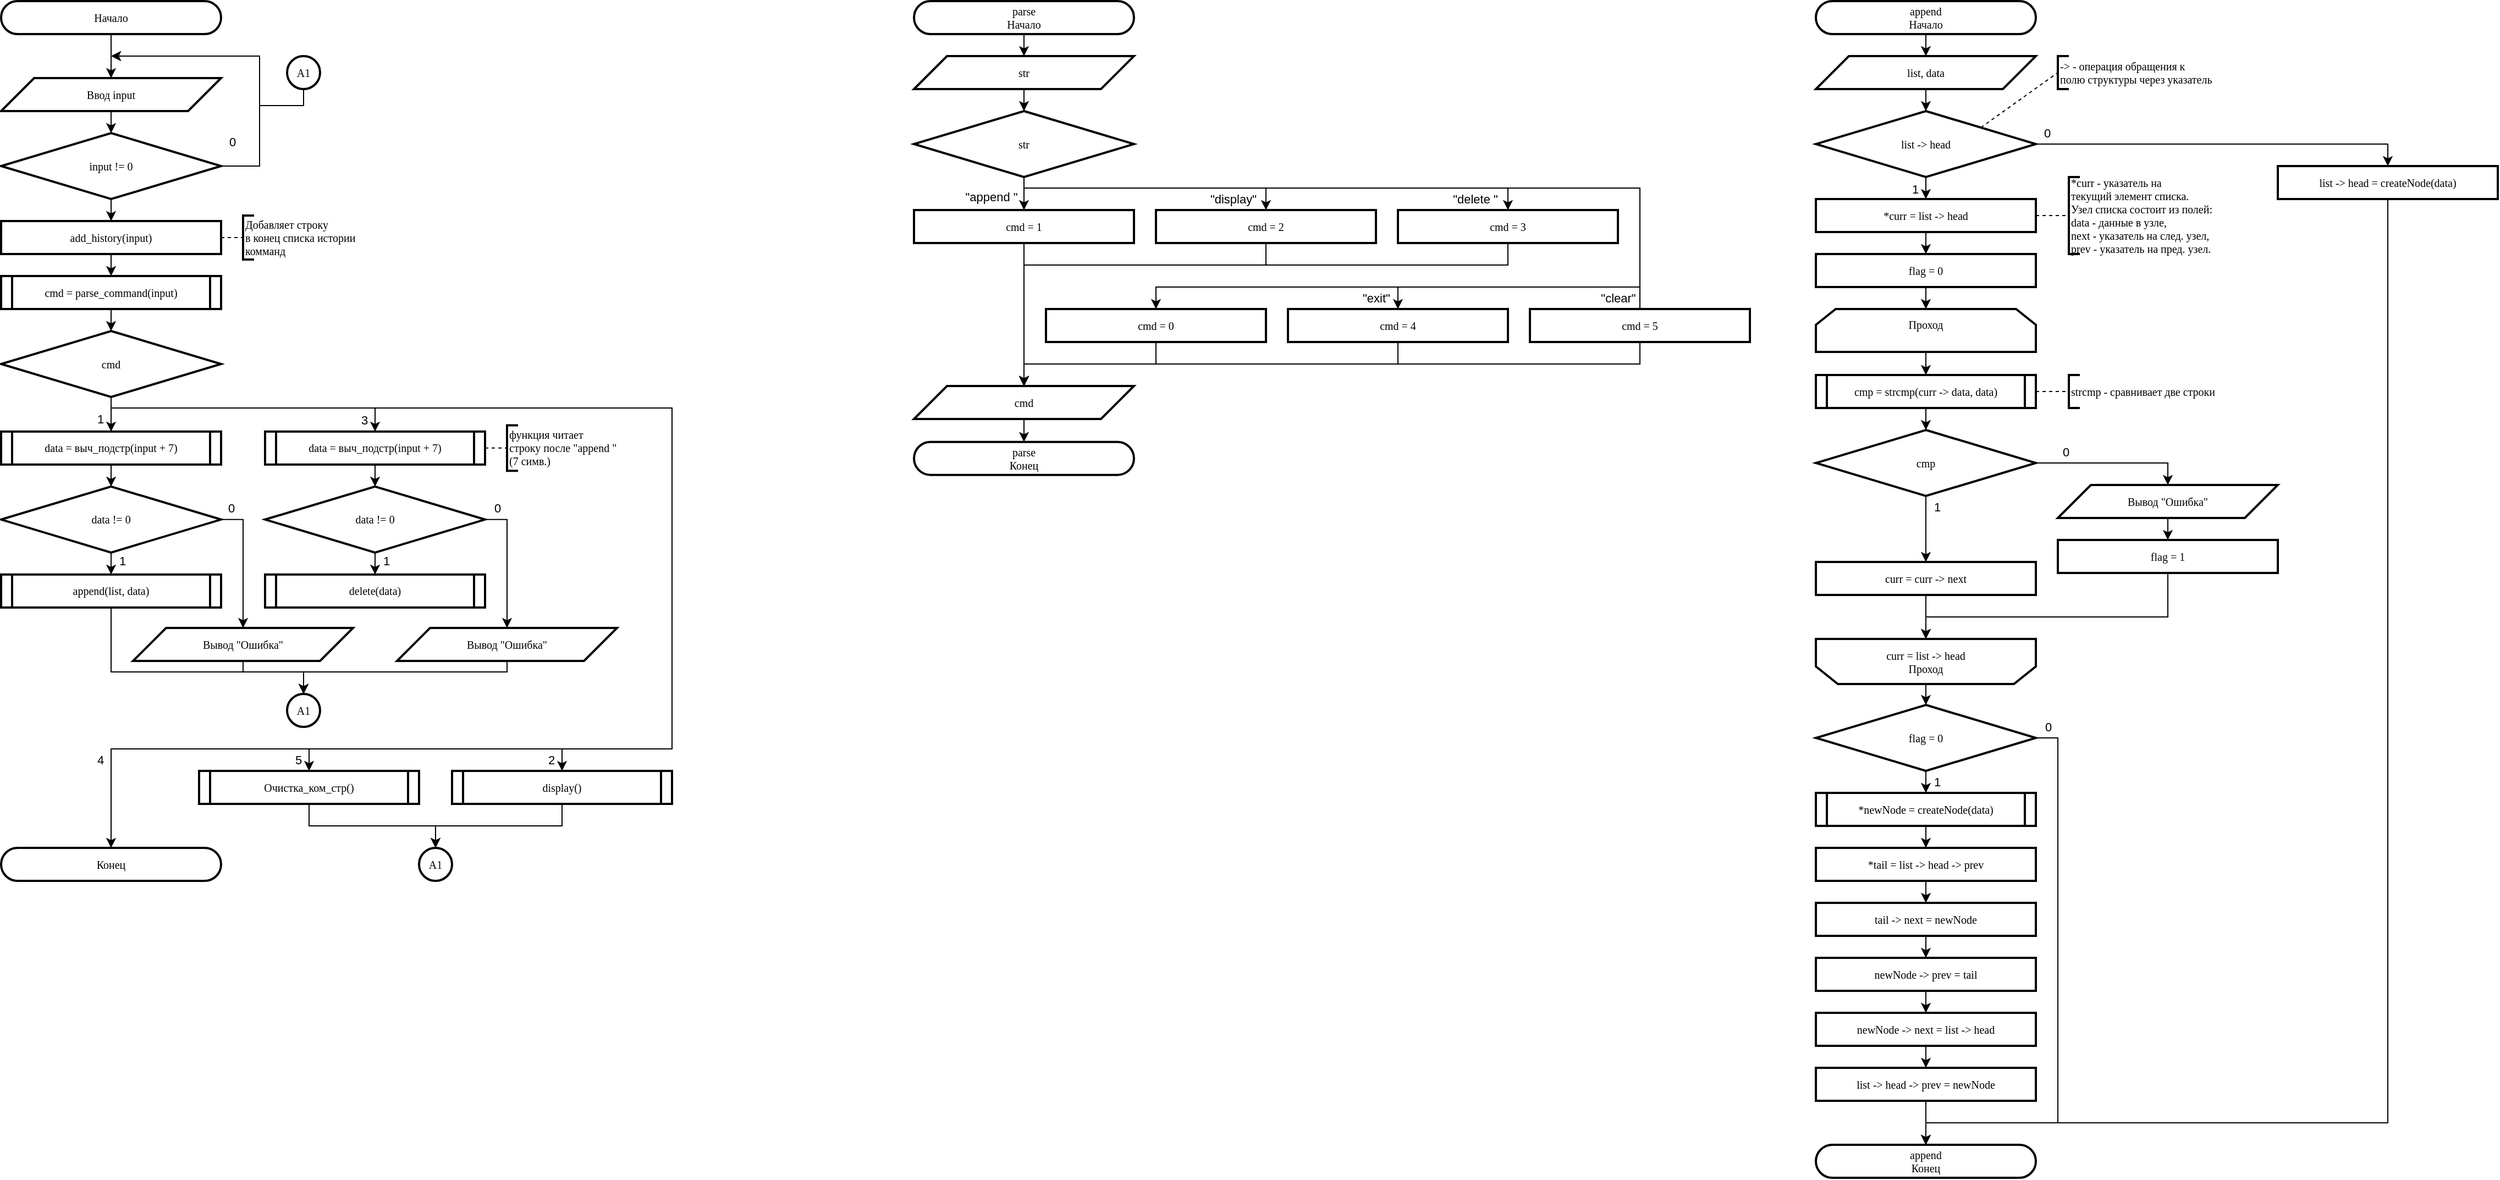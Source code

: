 <mxfile>
    <diagram id="-h532lA4RHCof17ApdwV" name="Page-1">
        <mxGraphModel dx="1133" dy="742" grid="1" gridSize="10" guides="1" tooltips="1" connect="1" arrows="1" fold="1" page="1" pageScale="1" pageWidth="827" pageHeight="1169" math="0" shadow="0">
            <root>
                <mxCell id="0"/>
                <mxCell id="1" parent="0"/>
                <mxCell id="2" value="Начало" style="rounded=1;whiteSpace=wrap;html=1;arcSize=50;container=0;strokeWidth=2;fontFamily=JetBrainsMono Nerd Font;fontSize=10;fontColor=#000000;" parent="1" vertex="1">
                    <mxGeometry x="10" y="10" width="200" height="30" as="geometry"/>
                </mxCell>
                <mxCell id="3" value="&lt;div&gt;&lt;span style=&quot;background-color: transparent;&quot;&gt;Конец&lt;/span&gt;&lt;/div&gt;" style="rounded=1;whiteSpace=wrap;html=1;arcSize=50;container=0;strokeWidth=2;fontFamily=JetBrainsMono Nerd Font;fontSize=10;glass=0;shadow=0;fontColor=#000000;" parent="1" vertex="1">
                    <mxGeometry x="10" y="780" width="200" height="30" as="geometry"/>
                </mxCell>
                <mxCell id="14" style="edgeStyle=none;html=1;exitX=0.5;exitY=1;exitDx=0;exitDy=0;entryX=0.5;entryY=0;entryDx=0;entryDy=0;fontColor=#000000;" parent="1" source="4" target="13" edge="1">
                    <mxGeometry relative="1" as="geometry"/>
                </mxCell>
                <mxCell id="4" value="Ввод input" style="shape=parallelogram;perimeter=parallelogramPerimeter;whiteSpace=wrap;html=1;fixedSize=1;size=30;container=0;strokeWidth=2;fontFamily=JetBrainsMono Nerd Font;fontSize=10;rounded=0;fontColor=#000000;" parent="1" vertex="1">
                    <mxGeometry x="10" y="80" width="200" height="30" as="geometry"/>
                </mxCell>
                <mxCell id="15" style="edgeStyle=orthogonalEdgeStyle;html=1;exitX=1;exitY=0.5;exitDx=0;exitDy=0;rounded=0;curved=0;strokeWidth=1;fontColor=#000000;" parent="1" source="13" edge="1">
                    <mxGeometry relative="1" as="geometry">
                        <mxPoint x="110" y="60" as="targetPoint"/>
                        <Array as="points">
                            <mxPoint x="245" y="160"/>
                            <mxPoint x="245" y="60"/>
                            <mxPoint x="110" y="60"/>
                        </Array>
                    </mxGeometry>
                </mxCell>
                <mxCell id="16" value="0" style="edgeLabel;html=1;align=center;verticalAlign=middle;resizable=0;points=[];fontColor=#000000;" parent="15" vertex="1" connectable="0">
                    <mxGeometry x="-0.527" y="1" relative="1" as="geometry">
                        <mxPoint x="-24" y="7" as="offset"/>
                    </mxGeometry>
                </mxCell>
                <mxCell id="22" style="edgeStyle=none;html=1;exitX=0.5;exitY=1;exitDx=0;exitDy=0;entryX=0.5;entryY=0;entryDx=0;entryDy=0;fontColor=#000000;" parent="1" source="13" target="19" edge="1">
                    <mxGeometry relative="1" as="geometry"/>
                </mxCell>
                <mxCell id="13" value="input != 0" style="rhombus;whiteSpace=wrap;html=1;strokeWidth=2;fontFamily=JetBrainsMono Nerd Font;fontSize=10;fontColor=#000000;" parent="1" vertex="1">
                    <mxGeometry x="10" y="130" width="200" height="60" as="geometry"/>
                </mxCell>
                <mxCell id="30" style="edgeStyle=none;html=1;exitX=0.5;exitY=1;exitDx=0;exitDy=0;entryX=0.5;entryY=0;entryDx=0;entryDy=0;" edge="1" parent="1" source="17" target="29">
                    <mxGeometry relative="1" as="geometry"/>
                </mxCell>
                <mxCell id="37" value="1" style="edgeLabel;html=1;align=center;verticalAlign=middle;resizable=0;points=[];" vertex="1" connectable="0" parent="30">
                    <mxGeometry x="0.236" y="1" relative="1" as="geometry">
                        <mxPoint x="-11" as="offset"/>
                    </mxGeometry>
                </mxCell>
                <mxCell id="48" style="edgeStyle=orthogonalEdgeStyle;html=1;exitX=0.5;exitY=1;exitDx=0;exitDy=0;entryX=0.5;entryY=0;entryDx=0;entryDy=0;rounded=0;curved=0;" edge="1" parent="1" source="17" target="46">
                    <mxGeometry relative="1" as="geometry">
                        <Array as="points">
                            <mxPoint x="110" y="380"/>
                            <mxPoint x="350" y="380"/>
                        </Array>
                    </mxGeometry>
                </mxCell>
                <mxCell id="49" value="3" style="edgeLabel;html=1;align=center;verticalAlign=middle;resizable=0;points=[];" vertex="1" connectable="0" parent="48">
                    <mxGeometry x="0.949" relative="1" as="geometry">
                        <mxPoint x="-10" y="-4" as="offset"/>
                    </mxGeometry>
                </mxCell>
                <mxCell id="73" style="edgeStyle=orthogonalEdgeStyle;html=1;exitX=0.5;exitY=1;exitDx=0;exitDy=0;entryX=0.5;entryY=0;entryDx=0;entryDy=0;rounded=0;" edge="1" parent="1" source="17" target="65">
                    <mxGeometry relative="1" as="geometry">
                        <Array as="points">
                            <mxPoint x="110" y="380"/>
                            <mxPoint x="620" y="380"/>
                            <mxPoint x="620" y="690"/>
                            <mxPoint x="290" y="690"/>
                        </Array>
                    </mxGeometry>
                </mxCell>
                <mxCell id="79" value="5" style="edgeLabel;html=1;align=center;verticalAlign=middle;resizable=0;points=[];" vertex="1" connectable="0" parent="73">
                    <mxGeometry x="0.98" y="-1" relative="1" as="geometry">
                        <mxPoint x="-9" y="2" as="offset"/>
                    </mxGeometry>
                </mxCell>
                <mxCell id="76" style="edgeStyle=orthogonalEdgeStyle;html=1;exitX=0.5;exitY=1;exitDx=0;exitDy=0;entryX=0.5;entryY=0;entryDx=0;entryDy=0;rounded=0;" edge="1" parent="1" source="17" target="75">
                    <mxGeometry relative="1" as="geometry">
                        <Array as="points">
                            <mxPoint x="110" y="380"/>
                            <mxPoint x="620" y="380"/>
                            <mxPoint x="620" y="690"/>
                            <mxPoint x="520" y="690"/>
                        </Array>
                    </mxGeometry>
                </mxCell>
                <mxCell id="80" value="2" style="edgeLabel;html=1;align=center;verticalAlign=middle;resizable=0;points=[];" vertex="1" connectable="0" parent="76">
                    <mxGeometry x="0.972" y="-1" relative="1" as="geometry">
                        <mxPoint x="-9" y="3" as="offset"/>
                    </mxGeometry>
                </mxCell>
                <mxCell id="77" style="edgeStyle=orthogonalEdgeStyle;html=1;exitX=0.5;exitY=1;exitDx=0;exitDy=0;entryX=0.5;entryY=0;entryDx=0;entryDy=0;rounded=0;" edge="1" parent="1" source="17" target="3">
                    <mxGeometry relative="1" as="geometry">
                        <Array as="points">
                            <mxPoint x="110" y="380"/>
                            <mxPoint x="620" y="380"/>
                            <mxPoint x="620" y="690"/>
                            <mxPoint x="110" y="690"/>
                        </Array>
                    </mxGeometry>
                </mxCell>
                <mxCell id="78" value="4" style="edgeLabel;html=1;align=center;verticalAlign=middle;resizable=0;points=[];" vertex="1" connectable="0" parent="77">
                    <mxGeometry x="0.894" y="2" relative="1" as="geometry">
                        <mxPoint x="-12" y="-4" as="offset"/>
                    </mxGeometry>
                </mxCell>
                <mxCell id="17" value="cmd" style="rhombus;whiteSpace=wrap;html=1;strokeWidth=2;fontFamily=JetBrainsMono Nerd Font;fontSize=10;fontColor=#000000;" parent="1" vertex="1">
                    <mxGeometry x="10" y="310" width="200" height="60" as="geometry"/>
                </mxCell>
                <mxCell id="25" style="edgeStyle=none;html=1;exitX=0.5;exitY=1;exitDx=0;exitDy=0;entryX=0.5;entryY=0;entryDx=0;entryDy=0;fontColor=#000000;" parent="1" source="19" target="24" edge="1">
                    <mxGeometry relative="1" as="geometry"/>
                </mxCell>
                <mxCell id="19" value="&lt;div&gt;add_history(input)&lt;/div&gt;" style="rounded=0;whiteSpace=wrap;html=1;strokeWidth=2;fontFamily=JetBrainsMono Nerd Font;fontSize=10;fontColor=#000000;" parent="1" vertex="1">
                    <mxGeometry x="10" y="210.0" width="200" height="30" as="geometry"/>
                </mxCell>
                <mxCell id="20" value="Добавляет строку &lt;br&gt;в конец списка истории&lt;br&gt;комманд" style="strokeWidth=2;html=1;shape=mxgraph.flowchart.annotation_1;align=left;pointerEvents=1;fontFamily=JetBrainsMono Nerd Font;fontSize=10;rounded=0;fontColor=#000000;" parent="1" vertex="1">
                    <mxGeometry x="230" y="205" width="10" height="40" as="geometry"/>
                </mxCell>
                <mxCell id="21" style="edgeStyle=orthogonalEdgeStyle;rounded=0;orthogonalLoop=1;jettySize=auto;html=1;exitX=1;exitY=0.5;exitDx=0;exitDy=0;entryX=0;entryY=0.5;entryDx=0;entryDy=0;entryPerimeter=0;dashed=1;endArrow=none;endFill=0;fontFamily=JetBrainsMono Nerd Font;fontColor=#000000;" parent="1" source="19" target="20" edge="1">
                    <mxGeometry relative="1" as="geometry">
                        <mxPoint x="260" y="225" as="sourcePoint"/>
                    </mxGeometry>
                </mxCell>
                <mxCell id="26" style="edgeStyle=none;html=1;exitX=0.5;exitY=1;exitDx=0;exitDy=0;entryX=0.5;entryY=0;entryDx=0;entryDy=0;fontColor=#000000;" edge="1" parent="1" source="24" target="17">
                    <mxGeometry relative="1" as="geometry"/>
                </mxCell>
                <mxCell id="24" value="cmd = parse_command(input)" style="shape=process;whiteSpace=wrap;html=1;backgroundOutline=1;strokeWidth=2;size=0.05;fontFamily=JetBrainsMono Nerd Font;fontSize=10;rounded=0;fontColor=#000000;" parent="1" vertex="1">
                    <mxGeometry x="10" y="260" width="200" height="30" as="geometry"/>
                </mxCell>
                <mxCell id="35" style="edgeStyle=none;html=1;exitX=0.5;exitY=1;exitDx=0;exitDy=0;entryX=0.5;entryY=0;entryDx=0;entryDy=0;" edge="1" parent="1" source="27" target="34">
                    <mxGeometry relative="1" as="geometry"/>
                </mxCell>
                <mxCell id="36" value="1" style="edgeLabel;html=1;align=center;verticalAlign=middle;resizable=0;points=[];" vertex="1" connectable="0" parent="35">
                    <mxGeometry x="-0.243" y="-1" relative="1" as="geometry">
                        <mxPoint x="11" as="offset"/>
                    </mxGeometry>
                </mxCell>
                <mxCell id="52" style="edgeStyle=orthogonalEdgeStyle;html=1;exitX=1;exitY=0.5;exitDx=0;exitDy=0;entryX=0.5;entryY=0;entryDx=0;entryDy=0;rounded=0;" edge="1" parent="1" source="27" target="51">
                    <mxGeometry relative="1" as="geometry">
                        <Array as="points">
                            <mxPoint x="230" y="481"/>
                            <mxPoint x="230" y="580"/>
                        </Array>
                    </mxGeometry>
                </mxCell>
                <mxCell id="53" value="0" style="edgeLabel;html=1;align=center;verticalAlign=middle;resizable=0;points=[];" vertex="1" connectable="0" parent="52">
                    <mxGeometry x="-0.853" y="2" relative="1" as="geometry">
                        <mxPoint y="-9" as="offset"/>
                    </mxGeometry>
                </mxCell>
                <mxCell id="27" value="data != 0" style="rhombus;whiteSpace=wrap;html=1;strokeWidth=2;fontFamily=JetBrainsMono Nerd Font;fontSize=10;" vertex="1" parent="1">
                    <mxGeometry x="10" y="451.43" width="200" height="60" as="geometry"/>
                </mxCell>
                <mxCell id="33" style="edgeStyle=none;html=1;exitX=0.5;exitY=1;exitDx=0;exitDy=0;entryX=0.5;entryY=0;entryDx=0;entryDy=0;" edge="1" parent="1" source="29" target="27">
                    <mxGeometry relative="1" as="geometry"/>
                </mxCell>
                <mxCell id="29" value="data = выч_подстр(input + 7)" style="shape=process;whiteSpace=wrap;html=1;backgroundOutline=1;strokeWidth=2;size=0.05;fontFamily=JetBrainsMono Nerd Font;fontSize=10;rounded=0;" vertex="1" parent="1">
                    <mxGeometry x="10" y="401.43" width="200" height="30" as="geometry"/>
                </mxCell>
                <mxCell id="68" style="edgeStyle=orthogonalEdgeStyle;html=1;exitX=0.5;exitY=1;exitDx=0;exitDy=0;entryX=0.5;entryY=0;entryDx=0;entryDy=0;rounded=0;curved=0;" edge="1" parent="1" source="34" target="67">
                    <mxGeometry relative="1" as="geometry">
                        <Array as="points">
                            <mxPoint x="110" y="620"/>
                            <mxPoint x="285" y="620"/>
                        </Array>
                    </mxGeometry>
                </mxCell>
                <mxCell id="34" value="append(list, data)" style="shape=process;whiteSpace=wrap;html=1;backgroundOutline=1;strokeWidth=2;size=0.05;fontFamily=JetBrainsMono Nerd Font;fontSize=10;rounded=0;" vertex="1" parent="1">
                    <mxGeometry x="10" y="531.43" width="200" height="30" as="geometry"/>
                </mxCell>
                <mxCell id="42" style="edgeStyle=none;html=1;exitX=0.5;exitY=1;exitDx=0;exitDy=0;entryX=0.5;entryY=0;entryDx=0;entryDy=0;" edge="1" source="44" target="47" parent="1">
                    <mxGeometry relative="1" as="geometry"/>
                </mxCell>
                <mxCell id="43" value="1" style="edgeLabel;html=1;align=center;verticalAlign=middle;resizable=0;points=[];" vertex="1" connectable="0" parent="42">
                    <mxGeometry x="-0.243" y="-1" relative="1" as="geometry">
                        <mxPoint x="11" as="offset"/>
                    </mxGeometry>
                </mxCell>
                <mxCell id="55" style="edgeStyle=orthogonalEdgeStyle;html=1;exitX=1;exitY=0.5;exitDx=0;exitDy=0;entryX=0.5;entryY=0;entryDx=0;entryDy=0;rounded=0;curved=0;" edge="1" parent="1" source="44" target="54">
                    <mxGeometry relative="1" as="geometry">
                        <Array as="points">
                            <mxPoint x="470" y="481"/>
                            <mxPoint x="470" y="570"/>
                        </Array>
                    </mxGeometry>
                </mxCell>
                <mxCell id="56" value="0" style="edgeLabel;html=1;align=center;verticalAlign=middle;resizable=0;points=[];" vertex="1" connectable="0" parent="55">
                    <mxGeometry x="-0.875" y="1" relative="1" as="geometry">
                        <mxPoint x="3" y="-10" as="offset"/>
                    </mxGeometry>
                </mxCell>
                <mxCell id="44" value="data != 0" style="rhombus;whiteSpace=wrap;html=1;strokeWidth=2;fontFamily=JetBrainsMono Nerd Font;fontSize=10;" vertex="1" parent="1">
                    <mxGeometry x="250" y="451.43" width="200" height="60" as="geometry"/>
                </mxCell>
                <mxCell id="45" style="edgeStyle=none;html=1;exitX=0.5;exitY=1;exitDx=0;exitDy=0;entryX=0.5;entryY=0;entryDx=0;entryDy=0;" edge="1" source="46" target="44" parent="1">
                    <mxGeometry relative="1" as="geometry"/>
                </mxCell>
                <mxCell id="46" value="data = выч_подстр(input + 7)" style="shape=process;whiteSpace=wrap;html=1;backgroundOutline=1;strokeWidth=2;size=0.05;fontFamily=JetBrainsMono Nerd Font;fontSize=10;rounded=0;" vertex="1" parent="1">
                    <mxGeometry x="250" y="401.43" width="200" height="30" as="geometry"/>
                </mxCell>
                <mxCell id="47" value="delete(data)" style="shape=process;whiteSpace=wrap;html=1;backgroundOutline=1;strokeWidth=2;size=0.05;fontFamily=JetBrainsMono Nerd Font;fontSize=10;rounded=0;" vertex="1" parent="1">
                    <mxGeometry x="250" y="531.43" width="200" height="30" as="geometry"/>
                </mxCell>
                <mxCell id="69" style="edgeStyle=orthogonalEdgeStyle;html=1;exitX=0.5;exitY=1;exitDx=0;exitDy=0;entryX=0.5;entryY=0;entryDx=0;entryDy=0;rounded=0;" edge="1" parent="1" source="51" target="67">
                    <mxGeometry relative="1" as="geometry">
                        <Array as="points">
                            <mxPoint x="230" y="620"/>
                            <mxPoint x="285" y="620"/>
                        </Array>
                    </mxGeometry>
                </mxCell>
                <mxCell id="51" value="Вывод &quot;Ошибка&quot;" style="shape=parallelogram;perimeter=parallelogramPerimeter;whiteSpace=wrap;html=1;fixedSize=1;size=30;container=0;strokeWidth=2;fontFamily=JetBrainsMono Nerd Font;fontSize=10;rounded=0;" vertex="1" parent="1">
                    <mxGeometry x="130" y="580" width="200" height="30" as="geometry"/>
                </mxCell>
                <mxCell id="70" style="edgeStyle=orthogonalEdgeStyle;html=1;exitX=0.5;exitY=1;exitDx=0;exitDy=0;entryX=0.5;entryY=0;entryDx=0;entryDy=0;rounded=0;" edge="1" parent="1" source="54" target="67">
                    <mxGeometry relative="1" as="geometry">
                        <Array as="points">
                            <mxPoint x="470" y="620"/>
                            <mxPoint x="285" y="620"/>
                        </Array>
                    </mxGeometry>
                </mxCell>
                <mxCell id="54" value="Вывод &quot;Ошибка&quot;" style="shape=parallelogram;perimeter=parallelogramPerimeter;whiteSpace=wrap;html=1;fixedSize=1;size=30;container=0;strokeWidth=2;fontFamily=JetBrainsMono Nerd Font;fontSize=10;rounded=0;" vertex="1" parent="1">
                    <mxGeometry x="370" y="580" width="200" height="30" as="geometry"/>
                </mxCell>
                <mxCell id="57" value="функция читает&lt;div&gt;строку после &quot;append &quot;&lt;/div&gt;&lt;div&gt;(7 симв.)&lt;/div&gt;" style="strokeWidth=2;html=1;shape=mxgraph.flowchart.annotation_1;align=left;pointerEvents=1;fontFamily=JetBrainsMono Nerd Font;fontSize=10;rounded=0;" vertex="1" parent="1">
                    <mxGeometry x="470" y="395.72" width="10" height="41.43" as="geometry"/>
                </mxCell>
                <mxCell id="58" style="edgeStyle=none;html=1;exitX=1;exitY=0.5;exitDx=0;exitDy=0;entryX=0;entryY=0.5;entryDx=0;entryDy=0;entryPerimeter=0;dashed=1;endArrow=none;endFill=0;" edge="1" parent="1" source="46" target="57">
                    <mxGeometry relative="1" as="geometry"/>
                </mxCell>
                <mxCell id="82" style="edgeStyle=orthogonalEdgeStyle;html=1;exitX=0.5;exitY=1;exitDx=0;exitDy=0;entryX=0.5;entryY=0;entryDx=0;entryDy=0;rounded=0;" edge="1" parent="1" source="65" target="81">
                    <mxGeometry relative="1" as="geometry"/>
                </mxCell>
                <mxCell id="65" value="Очистка_ком_стр()" style="shape=process;whiteSpace=wrap;html=1;backgroundOutline=1;strokeWidth=2;size=0.05;fontFamily=JetBrainsMono Nerd Font;fontSize=10;rounded=0;" vertex="1" parent="1">
                    <mxGeometry x="190" y="710" width="200" height="30" as="geometry"/>
                </mxCell>
                <mxCell id="67" value="A1" style="ellipse;whiteSpace=wrap;html=1;aspect=fixed;fontFamily=JetBrainsMono Nerd Font;strokeWidth=2;fontSize=10;" vertex="1" parent="1">
                    <mxGeometry x="270" y="640" width="30" height="30" as="geometry"/>
                </mxCell>
                <mxCell id="72" style="edgeStyle=orthogonalEdgeStyle;html=1;exitX=0.5;exitY=1;exitDx=0;exitDy=0;rounded=0;" edge="1" parent="1" source="71">
                    <mxGeometry relative="1" as="geometry">
                        <mxPoint x="110" y="60" as="targetPoint"/>
                        <Array as="points">
                            <mxPoint x="245" y="105"/>
                            <mxPoint x="245" y="60"/>
                        </Array>
                    </mxGeometry>
                </mxCell>
                <mxCell id="71" value="A1" style="ellipse;whiteSpace=wrap;html=1;aspect=fixed;fontFamily=JetBrainsMono Nerd Font;strokeWidth=2;fontSize=10;" vertex="1" parent="1">
                    <mxGeometry x="270" y="60" width="30" height="30" as="geometry"/>
                </mxCell>
                <mxCell id="83" style="edgeStyle=orthogonalEdgeStyle;html=1;exitX=0.5;exitY=1;exitDx=0;exitDy=0;entryX=0.5;entryY=0;entryDx=0;entryDy=0;rounded=0;" edge="1" parent="1" source="75" target="81">
                    <mxGeometry relative="1" as="geometry"/>
                </mxCell>
                <mxCell id="75" value="display()" style="shape=process;whiteSpace=wrap;html=1;backgroundOutline=1;strokeWidth=2;size=0.05;fontFamily=JetBrainsMono Nerd Font;fontSize=10;rounded=0;" vertex="1" parent="1">
                    <mxGeometry x="420" y="710" width="200" height="30" as="geometry"/>
                </mxCell>
                <mxCell id="81" value="A1" style="ellipse;whiteSpace=wrap;html=1;aspect=fixed;fontFamily=JetBrainsMono Nerd Font;strokeWidth=2;fontSize=10;" vertex="1" parent="1">
                    <mxGeometry x="390" y="780" width="30" height="30" as="geometry"/>
                </mxCell>
                <mxCell id="88" style="edgeStyle=none;html=1;exitX=0.5;exitY=1;exitDx=0;exitDy=0;entryX=0.5;entryY=0;entryDx=0;entryDy=0;" edge="1" parent="1" source="85" target="87">
                    <mxGeometry relative="1" as="geometry"/>
                </mxCell>
                <mxCell id="85" value="parse&lt;br&gt;Начало" style="rounded=1;whiteSpace=wrap;html=1;arcSize=50;container=0;strokeWidth=2;fontFamily=JetBrainsMono Nerd Font;fontSize=10;" vertex="1" parent="1">
                    <mxGeometry x="840" y="10" width="200" height="30" as="geometry"/>
                </mxCell>
                <mxCell id="90" style="edgeStyle=none;html=1;exitX=0.5;exitY=1;exitDx=0;exitDy=0;entryX=0.5;entryY=0;entryDx=0;entryDy=0;" edge="1" parent="1" source="87" target="89">
                    <mxGeometry relative="1" as="geometry"/>
                </mxCell>
                <mxCell id="87" value="str" style="shape=parallelogram;perimeter=parallelogramPerimeter;whiteSpace=wrap;html=1;fixedSize=1;size=30;container=0;strokeWidth=2;fontFamily=JetBrainsMono Nerd Font;fontSize=10;rounded=0;" vertex="1" parent="1">
                    <mxGeometry x="840" y="60" width="200" height="30" as="geometry"/>
                </mxCell>
                <mxCell id="92" style="edgeStyle=none;html=1;exitX=0.5;exitY=1;exitDx=0;exitDy=0;entryX=0.5;entryY=0;entryDx=0;entryDy=0;" edge="1" parent="1" source="89" target="91">
                    <mxGeometry relative="1" as="geometry"/>
                </mxCell>
                <mxCell id="93" value="&quot;append &quot;" style="edgeLabel;html=1;align=center;verticalAlign=middle;resizable=0;points=[];" vertex="1" connectable="0" parent="92">
                    <mxGeometry x="0.171" y="-1" relative="1" as="geometry">
                        <mxPoint x="-29" as="offset"/>
                    </mxGeometry>
                </mxCell>
                <mxCell id="98" style="edgeStyle=orthogonalEdgeStyle;html=1;exitX=0.5;exitY=1;exitDx=0;exitDy=0;entryX=0.5;entryY=0;entryDx=0;entryDy=0;rounded=0;" edge="1" parent="1" source="89" target="95">
                    <mxGeometry relative="1" as="geometry">
                        <Array as="points">
                            <mxPoint x="940" y="180"/>
                            <mxPoint x="1160" y="180"/>
                        </Array>
                    </mxGeometry>
                </mxCell>
                <mxCell id="99" value="&quot;display&quot;" style="edgeLabel;html=1;align=center;verticalAlign=middle;resizable=0;points=[];" vertex="1" connectable="0" parent="98">
                    <mxGeometry x="0.889" y="-1" relative="1" as="geometry">
                        <mxPoint x="-29" y="4" as="offset"/>
                    </mxGeometry>
                </mxCell>
                <mxCell id="100" style="edgeStyle=orthogonalEdgeStyle;html=1;exitX=0.5;exitY=1;exitDx=0;exitDy=0;entryX=0.5;entryY=0;entryDx=0;entryDy=0;rounded=0;curved=0;" edge="1" parent="1" source="89" target="96">
                    <mxGeometry relative="1" as="geometry">
                        <Array as="points">
                            <mxPoint x="940" y="180"/>
                            <mxPoint x="1380" y="180"/>
                        </Array>
                    </mxGeometry>
                </mxCell>
                <mxCell id="101" value="&quot;delete &quot;" style="edgeLabel;html=1;align=center;verticalAlign=middle;resizable=0;points=[];" vertex="1" connectable="0" parent="100">
                    <mxGeometry x="0.953" y="-2" relative="1" as="geometry">
                        <mxPoint x="-28" y="1" as="offset"/>
                    </mxGeometry>
                </mxCell>
                <mxCell id="109" style="edgeStyle=orthogonalEdgeStyle;html=1;exitX=0.5;exitY=1;exitDx=0;exitDy=0;entryX=0.5;entryY=0;entryDx=0;entryDy=0;strokeColor=default;rounded=0;" edge="1" parent="1" source="89" target="97">
                    <mxGeometry relative="1" as="geometry">
                        <Array as="points">
                            <mxPoint x="940" y="180"/>
                            <mxPoint x="1500" y="180"/>
                            <mxPoint x="1500" y="300"/>
                        </Array>
                    </mxGeometry>
                </mxCell>
                <mxCell id="112" value="&quot;clear&quot;" style="edgeLabel;html=1;align=center;verticalAlign=middle;resizable=0;points=[];" vertex="1" connectable="0" parent="109">
                    <mxGeometry x="0.968" relative="1" as="geometry">
                        <mxPoint x="-20" y="-19" as="offset"/>
                    </mxGeometry>
                </mxCell>
                <mxCell id="110" style="edgeStyle=orthogonalEdgeStyle;html=1;exitX=0.5;exitY=1;exitDx=0;exitDy=0;entryX=0.5;entryY=0;entryDx=0;entryDy=0;rounded=0;curved=0;" edge="1" parent="1" source="89" target="94">
                    <mxGeometry relative="1" as="geometry">
                        <Array as="points">
                            <mxPoint x="940" y="180"/>
                            <mxPoint x="1500" y="180"/>
                            <mxPoint x="1500" y="270"/>
                            <mxPoint x="1280" y="270"/>
                        </Array>
                    </mxGeometry>
                </mxCell>
                <mxCell id="111" value="&quot;exit&quot;" style="edgeLabel;html=1;align=center;verticalAlign=middle;resizable=0;points=[];" vertex="1" connectable="0" parent="110">
                    <mxGeometry x="0.978" relative="1" as="geometry">
                        <mxPoint x="-20" as="offset"/>
                    </mxGeometry>
                </mxCell>
                <mxCell id="114" style="edgeStyle=orthogonalEdgeStyle;html=1;exitX=0.5;exitY=1;exitDx=0;exitDy=0;entryX=0.5;entryY=0;entryDx=0;entryDy=0;rounded=0;curved=0;" edge="1" parent="1" source="89" target="113">
                    <mxGeometry relative="1" as="geometry">
                        <Array as="points">
                            <mxPoint x="940" y="180"/>
                            <mxPoint x="1500" y="180"/>
                            <mxPoint x="1500" y="270"/>
                            <mxPoint x="1060" y="270"/>
                        </Array>
                    </mxGeometry>
                </mxCell>
                <mxCell id="89" value="str" style="rhombus;whiteSpace=wrap;html=1;strokeWidth=2;fontFamily=JetBrainsMono Nerd Font;fontSize=10;" vertex="1" parent="1">
                    <mxGeometry x="840" y="110" width="200" height="60" as="geometry"/>
                </mxCell>
                <mxCell id="103" style="edgeStyle=orthogonalEdgeStyle;html=1;exitX=0.5;exitY=1;exitDx=0;exitDy=0;entryX=0.5;entryY=0;entryDx=0;entryDy=0;rounded=0;" edge="1" parent="1" source="91" target="119">
                    <mxGeometry relative="1" as="geometry">
                        <mxPoint x="940" y="421.43" as="targetPoint"/>
                    </mxGeometry>
                </mxCell>
                <mxCell id="91" value="&lt;div&gt;cmd = 1&lt;/div&gt;" style="rounded=0;whiteSpace=wrap;html=1;strokeWidth=2;fontFamily=JetBrainsMono Nerd Font;fontSize=10;" vertex="1" parent="1">
                    <mxGeometry x="840" y="200.0" width="200" height="30" as="geometry"/>
                </mxCell>
                <mxCell id="116" style="edgeStyle=orthogonalEdgeStyle;html=1;exitX=0.5;exitY=1;exitDx=0;exitDy=0;entryX=0.5;entryY=0;entryDx=0;entryDy=0;rounded=0;" edge="1" parent="1" source="94" target="119">
                    <mxGeometry relative="1" as="geometry">
                        <mxPoint x="940" y="421.43" as="targetPoint"/>
                        <Array as="points">
                            <mxPoint x="1280" y="340"/>
                            <mxPoint x="940" y="340"/>
                        </Array>
                    </mxGeometry>
                </mxCell>
                <mxCell id="94" value="&lt;div&gt;cmd = 4&lt;/div&gt;" style="rounded=0;whiteSpace=wrap;html=1;strokeWidth=2;fontFamily=JetBrainsMono Nerd Font;fontSize=10;" vertex="1" parent="1">
                    <mxGeometry x="1180" y="290.0" width="200" height="30" as="geometry"/>
                </mxCell>
                <mxCell id="104" style="edgeStyle=orthogonalEdgeStyle;html=1;exitX=0.5;exitY=1;exitDx=0;exitDy=0;entryX=0.5;entryY=0;entryDx=0;entryDy=0;rounded=0;curved=0;" edge="1" parent="1" source="95" target="119">
                    <mxGeometry relative="1" as="geometry">
                        <mxPoint x="940" y="421.43" as="targetPoint"/>
                        <Array as="points">
                            <mxPoint x="1160" y="250"/>
                            <mxPoint x="940" y="250"/>
                        </Array>
                    </mxGeometry>
                </mxCell>
                <mxCell id="95" value="&lt;div&gt;cmd = 2&lt;/div&gt;" style="rounded=0;whiteSpace=wrap;html=1;strokeWidth=2;fontFamily=JetBrainsMono Nerd Font;fontSize=10;" vertex="1" parent="1">
                    <mxGeometry x="1060" y="200.0" width="200" height="30" as="geometry"/>
                </mxCell>
                <mxCell id="105" style="edgeStyle=orthogonalEdgeStyle;html=1;exitX=0.5;exitY=1;exitDx=0;exitDy=0;rounded=0;entryX=0.5;entryY=0;entryDx=0;entryDy=0;" edge="1" parent="1" source="96" target="119">
                    <mxGeometry relative="1" as="geometry">
                        <mxPoint x="940" y="421.43" as="targetPoint"/>
                        <Array as="points">
                            <mxPoint x="1380" y="250"/>
                            <mxPoint x="940" y="250"/>
                        </Array>
                    </mxGeometry>
                </mxCell>
                <mxCell id="96" value="&lt;div&gt;cmd = 3&lt;/div&gt;" style="rounded=0;whiteSpace=wrap;html=1;strokeWidth=2;fontFamily=JetBrainsMono Nerd Font;fontSize=10;" vertex="1" parent="1">
                    <mxGeometry x="1280" y="200.0" width="200" height="30" as="geometry"/>
                </mxCell>
                <mxCell id="97" value="&lt;div&gt;cmd = 5&lt;/div&gt;" style="rounded=0;whiteSpace=wrap;html=1;strokeWidth=2;fontFamily=JetBrainsMono Nerd Font;fontSize=10;" vertex="1" parent="1">
                    <mxGeometry x="1400" y="290.0" width="200" height="30" as="geometry"/>
                </mxCell>
                <mxCell id="115" style="edgeStyle=orthogonalEdgeStyle;html=1;exitX=0.5;exitY=1;exitDx=0;exitDy=0;entryX=0.5;entryY=0;entryDx=0;entryDy=0;rounded=0;curved=0;" edge="1" parent="1" source="113" target="119">
                    <mxGeometry relative="1" as="geometry">
                        <mxPoint x="940" y="421.43" as="targetPoint"/>
                        <Array as="points">
                            <mxPoint x="1060" y="340"/>
                            <mxPoint x="940" y="340"/>
                        </Array>
                    </mxGeometry>
                </mxCell>
                <mxCell id="113" value="&lt;div&gt;cmd = 0&lt;/div&gt;" style="rounded=0;whiteSpace=wrap;html=1;strokeWidth=2;fontFamily=JetBrainsMono Nerd Font;fontSize=10;" vertex="1" parent="1">
                    <mxGeometry x="960" y="290.0" width="200" height="30" as="geometry"/>
                </mxCell>
                <mxCell id="117" style="edgeStyle=orthogonalEdgeStyle;html=1;exitX=0.5;exitY=1;exitDx=0;exitDy=0;entryX=0.5;entryY=0;entryDx=0;entryDy=0;rounded=0;" edge="1" parent="1" source="97" target="119">
                    <mxGeometry relative="1" as="geometry">
                        <mxPoint x="940" y="421.43" as="targetPoint"/>
                        <Array as="points">
                            <mxPoint x="1500" y="340"/>
                            <mxPoint x="940" y="340"/>
                        </Array>
                    </mxGeometry>
                </mxCell>
                <mxCell id="118" value="&lt;div&gt;&lt;span style=&quot;background-color: transparent;&quot;&gt;parse&lt;br&gt;Конец&lt;/span&gt;&lt;/div&gt;" style="rounded=1;whiteSpace=wrap;html=1;arcSize=50;container=0;strokeWidth=2;fontFamily=JetBrainsMono Nerd Font;fontSize=10;glass=0;shadow=0;" vertex="1" parent="1">
                    <mxGeometry x="840" y="410.85" width="200" height="30" as="geometry"/>
                </mxCell>
                <mxCell id="120" style="edgeStyle=none;html=1;exitX=0.5;exitY=1;exitDx=0;exitDy=0;entryX=0.5;entryY=0;entryDx=0;entryDy=0;" edge="1" parent="1" source="119" target="118">
                    <mxGeometry relative="1" as="geometry"/>
                </mxCell>
                <mxCell id="119" value="cmd" style="shape=parallelogram;perimeter=parallelogramPerimeter;whiteSpace=wrap;html=1;fixedSize=1;size=30;container=0;strokeWidth=2;fontFamily=JetBrainsMono Nerd Font;fontSize=10;rounded=0;" vertex="1" parent="1">
                    <mxGeometry x="840" y="360" width="200" height="30" as="geometry"/>
                </mxCell>
                <mxCell id="127" style="edgeStyle=none;html=1;exitX=0.5;exitY=1;exitDx=0;exitDy=0;entryX=0.5;entryY=0;entryDx=0;entryDy=0;" edge="1" parent="1" source="121" target="128">
                    <mxGeometry relative="1" as="geometry">
                        <mxPoint x="1760" y="50" as="targetPoint"/>
                    </mxGeometry>
                </mxCell>
                <mxCell id="121" value="append&lt;br&gt;Начало" style="rounded=1;whiteSpace=wrap;html=1;arcSize=50;container=0;strokeWidth=2;fontFamily=JetBrainsMono Nerd Font;fontSize=10;" vertex="1" parent="1">
                    <mxGeometry x="1660" y="10" width="200" height="30" as="geometry"/>
                </mxCell>
                <mxCell id="122" value="&lt;div&gt;&lt;span style=&quot;background-color: transparent;&quot;&gt;append&lt;br&gt;Конец&lt;/span&gt;&lt;/div&gt;" style="rounded=1;whiteSpace=wrap;html=1;arcSize=50;container=0;strokeWidth=2;fontFamily=JetBrainsMono Nerd Font;fontSize=10;glass=0;shadow=0;" vertex="1" parent="1">
                    <mxGeometry x="1660" y="1050" width="200" height="30" as="geometry"/>
                </mxCell>
                <mxCell id="125" style="edgeStyle=none;html=1;exitX=0.5;exitY=1;exitDx=0;exitDy=0;entryX=0.5;entryY=0;entryDx=0;entryDy=0;" edge="1" parent="1" source="2" target="4">
                    <mxGeometry relative="1" as="geometry">
                        <mxPoint x="110" y="40.0" as="sourcePoint"/>
                    </mxGeometry>
                </mxCell>
                <mxCell id="131" style="edgeStyle=orthogonalEdgeStyle;html=1;exitX=1;exitY=0.5;exitDx=0;exitDy=0;entryX=0.5;entryY=0;entryDx=0;entryDy=0;rounded=0;curved=0;" edge="1" parent="1" source="126" target="130">
                    <mxGeometry relative="1" as="geometry"/>
                </mxCell>
                <mxCell id="139" value="0" style="edgeLabel;html=1;align=center;verticalAlign=middle;resizable=0;points=[];" vertex="1" connectable="0" parent="131">
                    <mxGeometry x="-0.467" y="-1" relative="1" as="geometry">
                        <mxPoint x="-81" y="-11" as="offset"/>
                    </mxGeometry>
                </mxCell>
                <mxCell id="181" style="edgeStyle=none;html=1;exitX=0.5;exitY=1;exitDx=0;exitDy=0;entryX=0.5;entryY=0;entryDx=0;entryDy=0;" edge="1" parent="1" source="126" target="137">
                    <mxGeometry relative="1" as="geometry"/>
                </mxCell>
                <mxCell id="182" value="1" style="edgeLabel;html=1;align=center;verticalAlign=middle;resizable=0;points=[];" vertex="1" connectable="0" parent="181">
                    <mxGeometry x="-0.375" y="1" relative="1" as="geometry">
                        <mxPoint x="-11" y="4" as="offset"/>
                    </mxGeometry>
                </mxCell>
                <mxCell id="126" value="list -&amp;gt; head" style="rhombus;whiteSpace=wrap;html=1;strokeWidth=2;fontFamily=JetBrainsMono Nerd Font;fontSize=10;" vertex="1" parent="1">
                    <mxGeometry x="1660" y="110" width="200" height="60" as="geometry"/>
                </mxCell>
                <mxCell id="129" style="edgeStyle=none;html=1;exitX=0.5;exitY=1;exitDx=0;exitDy=0;entryX=0.5;entryY=0;entryDx=0;entryDy=0;" edge="1" parent="1" source="128" target="126">
                    <mxGeometry relative="1" as="geometry"/>
                </mxCell>
                <mxCell id="128" value="list, data" style="shape=parallelogram;perimeter=parallelogramPerimeter;whiteSpace=wrap;html=1;fixedSize=1;size=30;container=0;strokeWidth=2;fontFamily=JetBrainsMono Nerd Font;fontSize=10;rounded=0;" vertex="1" parent="1">
                    <mxGeometry x="1660" y="60" width="200" height="30" as="geometry"/>
                </mxCell>
                <mxCell id="183" style="edgeStyle=orthogonalEdgeStyle;html=1;exitX=0.5;exitY=1;exitDx=0;exitDy=0;entryX=0.5;entryY=0;entryDx=0;entryDy=0;rounded=0;curved=0;" edge="1" parent="1" source="130" target="122">
                    <mxGeometry relative="1" as="geometry">
                        <Array as="points">
                            <mxPoint x="2180" y="1030"/>
                            <mxPoint x="1760" y="1030"/>
                        </Array>
                    </mxGeometry>
                </mxCell>
                <mxCell id="130" value="&lt;div&gt;list -&amp;gt; head = createNode(data)&lt;/div&gt;" style="rounded=0;whiteSpace=wrap;html=1;strokeWidth=2;fontFamily=JetBrainsMono Nerd Font;fontSize=10;" vertex="1" parent="1">
                    <mxGeometry x="2080" y="160.0" width="200" height="30" as="geometry"/>
                </mxCell>
                <mxCell id="134" value="-&amp;gt; - операция обращения к&lt;br&gt;полю структуры через указатель" style="strokeWidth=2;html=1;shape=mxgraph.flowchart.annotation_1;align=left;pointerEvents=1;fontFamily=JetBrainsMono Nerd Font;fontSize=10;rounded=0;" vertex="1" parent="1">
                    <mxGeometry x="1880" y="60" width="10" height="30" as="geometry"/>
                </mxCell>
                <mxCell id="135" style="rounded=0;orthogonalLoop=1;jettySize=auto;html=1;exitX=1;exitY=0;exitDx=0;exitDy=0;entryX=0;entryY=0.5;entryDx=0;entryDy=0;entryPerimeter=0;dashed=1;endArrow=none;endFill=0;fontFamily=JetBrainsMono Nerd Font;" edge="1" target="134" parent="1" source="126">
                    <mxGeometry relative="1" as="geometry">
                        <mxPoint x="1940" y="87" as="sourcePoint"/>
                    </mxGeometry>
                </mxCell>
                <mxCell id="162" style="edgeStyle=none;html=1;exitX=0.5;exitY=1;exitDx=0;exitDy=0;entryX=0.5;entryY=0;entryDx=0;entryDy=0;" edge="1" parent="1" source="137" target="161">
                    <mxGeometry relative="1" as="geometry"/>
                </mxCell>
                <mxCell id="137" value="*curr = list -&amp;gt; head" style="rounded=0;whiteSpace=wrap;html=1;strokeWidth=2;fontFamily=JetBrainsMono Nerd Font;fontSize=10;" vertex="1" parent="1">
                    <mxGeometry x="1660" y="190.0" width="200" height="30" as="geometry"/>
                </mxCell>
                <mxCell id="170" style="edgeStyle=none;html=1;exitX=0.5;exitY=0;exitDx=0;exitDy=0;entryX=0.5;entryY=0;entryDx=0;entryDy=0;" edge="1" parent="1" source="141" target="167">
                    <mxGeometry relative="1" as="geometry"/>
                </mxCell>
                <mxCell id="141" value="&lt;div style=&quot;font-size: 10px;&quot;&gt;curr = list -&amp;gt; head&lt;br&gt;Проход&lt;/div&gt;" style="shape=loopLimit;whiteSpace=wrap;html=1;size=20;direction=west;strokeWidth=2;fontFamily=JetBrainsMono Nerd Font;fontSize=10;rounded=0;" vertex="1" parent="1">
                    <mxGeometry x="1660" y="590" width="200" height="41" as="geometry"/>
                </mxCell>
                <mxCell id="147" style="edgeStyle=none;html=1;exitX=0.5;exitY=1;exitDx=0;exitDy=0;entryX=0.5;entryY=0;entryDx=0;entryDy=0;" edge="1" parent="1" source="142" target="144">
                    <mxGeometry relative="1" as="geometry"/>
                </mxCell>
                <mxCell id="142" value="&lt;div style=&quot;font-size: 10px;&quot;&gt;Проход&lt;/div&gt;&lt;div style=&quot;font-size: 10px;&quot;&gt;&lt;br&gt;&lt;/div&gt;" style="shape=loopLimit;whiteSpace=wrap;html=1;size=18;direction=east;strokeWidth=2;fontFamily=JetBrainsMono Nerd Font;fontSize=10;rounded=0;" vertex="1" parent="1">
                    <mxGeometry x="1660" y="290" width="200" height="39" as="geometry"/>
                </mxCell>
                <mxCell id="151" style="edgeStyle=none;html=1;exitX=0.5;exitY=1;exitDx=0;exitDy=0;entryX=0.5;entryY=0;entryDx=0;entryDy=0;" edge="1" parent="1" source="144" target="150">
                    <mxGeometry relative="1" as="geometry"/>
                </mxCell>
                <mxCell id="144" value="cmp = strcmp(curr -&amp;gt; data, data)" style="shape=process;whiteSpace=wrap;html=1;backgroundOutline=1;strokeWidth=2;size=0.05;fontFamily=JetBrainsMono Nerd Font;fontSize=10;rounded=0;" vertex="1" parent="1">
                    <mxGeometry x="1660" y="350" width="200" height="30" as="geometry"/>
                </mxCell>
                <mxCell id="145" value="*curr - указатель на &lt;br&gt;текущий элемент списка.&lt;br&gt;Узел списка состоит из полей:&lt;br&gt;data - данные в узле,&lt;br&gt;next - указатель на след. узел,&lt;br&gt;prev - указатель на пред. узел." style="strokeWidth=2;html=1;shape=mxgraph.flowchart.annotation_1;align=left;pointerEvents=1;fontFamily=JetBrainsMono Nerd Font;fontSize=10;rounded=0;" vertex="1" parent="1">
                    <mxGeometry x="1890" y="170" width="10" height="70" as="geometry"/>
                </mxCell>
                <mxCell id="146" style="edgeStyle=orthogonalEdgeStyle;rounded=0;orthogonalLoop=1;jettySize=auto;html=1;exitX=1;exitY=0.5;exitDx=0;exitDy=0;entryX=0;entryY=0.5;entryDx=0;entryDy=0;entryPerimeter=0;dashed=1;endArrow=none;endFill=0;fontFamily=JetBrainsMono Nerd Font;" edge="1" target="145" parent="1" source="137">
                    <mxGeometry relative="1" as="geometry">
                        <mxPoint x="1920" y="215.0" as="sourcePoint"/>
                    </mxGeometry>
                </mxCell>
                <mxCell id="148" value="strcmp - сравнивает две строки" style="strokeWidth=2;html=1;shape=mxgraph.flowchart.annotation_1;align=left;pointerEvents=1;fontFamily=JetBrainsMono Nerd Font;fontSize=10;rounded=0;" vertex="1" parent="1">
                    <mxGeometry x="1890" y="350" width="10" height="30" as="geometry"/>
                </mxCell>
                <mxCell id="149" style="edgeStyle=orthogonalEdgeStyle;rounded=0;orthogonalLoop=1;jettySize=auto;html=1;exitX=1;exitY=0.5;exitDx=0;exitDy=0;entryX=0;entryY=0.5;entryDx=0;entryDy=0;entryPerimeter=0;dashed=1;endArrow=none;endFill=0;fontFamily=JetBrainsMono Nerd Font;" edge="1" target="148" parent="1" source="144">
                    <mxGeometry relative="1" as="geometry">
                        <mxPoint x="1873" y="365" as="sourcePoint"/>
                    </mxGeometry>
                </mxCell>
                <mxCell id="153" style="edgeStyle=orthogonalEdgeStyle;html=1;exitX=1;exitY=0.5;exitDx=0;exitDy=0;entryX=0.5;entryY=0;entryDx=0;entryDy=0;rounded=0;curved=0;" edge="1" parent="1" source="150" target="152">
                    <mxGeometry relative="1" as="geometry"/>
                </mxCell>
                <mxCell id="157" value="0" style="edgeLabel;html=1;align=center;verticalAlign=middle;resizable=0;points=[];" vertex="1" connectable="0" parent="153">
                    <mxGeometry x="-0.589" y="2" relative="1" as="geometry">
                        <mxPoint x="-2" y="-8" as="offset"/>
                    </mxGeometry>
                </mxCell>
                <mxCell id="156" style="edgeStyle=none;html=1;exitX=0.5;exitY=1;exitDx=0;exitDy=0;entryX=0.5;entryY=0;entryDx=0;entryDy=0;" edge="1" parent="1" source="150" target="155">
                    <mxGeometry relative="1" as="geometry"/>
                </mxCell>
                <mxCell id="158" value="1" style="edgeLabel;html=1;align=center;verticalAlign=middle;resizable=0;points=[];" vertex="1" connectable="0" parent="156">
                    <mxGeometry x="-0.807" y="-1" relative="1" as="geometry">
                        <mxPoint x="11" y="4" as="offset"/>
                    </mxGeometry>
                </mxCell>
                <mxCell id="150" value="cmp" style="rhombus;whiteSpace=wrap;html=1;strokeWidth=2;fontFamily=JetBrainsMono Nerd Font;fontSize=10;" vertex="1" parent="1">
                    <mxGeometry x="1660" y="400" width="200" height="60" as="geometry"/>
                </mxCell>
                <mxCell id="165" style="edgeStyle=none;html=1;exitX=0.5;exitY=1;exitDx=0;exitDy=0;entryX=0.5;entryY=0;entryDx=0;entryDy=0;" edge="1" parent="1" source="152" target="164">
                    <mxGeometry relative="1" as="geometry"/>
                </mxCell>
                <mxCell id="152" value="Вывод &quot;Ошибка&quot;" style="shape=parallelogram;perimeter=parallelogramPerimeter;whiteSpace=wrap;html=1;fixedSize=1;size=30;container=0;strokeWidth=2;fontFamily=JetBrainsMono Nerd Font;fontSize=10;rounded=0;" vertex="1" parent="1">
                    <mxGeometry x="1880" y="450" width="200" height="30" as="geometry"/>
                </mxCell>
                <mxCell id="160" style="edgeStyle=none;html=1;exitX=0.5;exitY=1;exitDx=0;exitDy=0;entryX=0.5;entryY=1;entryDx=0;entryDy=0;" edge="1" parent="1" source="155" target="141">
                    <mxGeometry relative="1" as="geometry"/>
                </mxCell>
                <mxCell id="155" value="curr = curr -&amp;gt; next" style="rounded=0;whiteSpace=wrap;html=1;strokeWidth=2;fontFamily=JetBrainsMono Nerd Font;fontSize=10;" vertex="1" parent="1">
                    <mxGeometry x="1660" y="520.0" width="200" height="30" as="geometry"/>
                </mxCell>
                <mxCell id="163" style="edgeStyle=none;html=1;exitX=0.5;exitY=1;exitDx=0;exitDy=0;entryX=0.5;entryY=0;entryDx=0;entryDy=0;" edge="1" parent="1" source="161" target="142">
                    <mxGeometry relative="1" as="geometry"/>
                </mxCell>
                <mxCell id="161" value="&lt;div&gt;flag = 0&lt;/div&gt;" style="rounded=0;whiteSpace=wrap;html=1;strokeWidth=2;fontFamily=JetBrainsMono Nerd Font;fontSize=10;" vertex="1" parent="1">
                    <mxGeometry x="1660" y="240.0" width="200" height="30" as="geometry"/>
                </mxCell>
                <mxCell id="166" style="edgeStyle=orthogonalEdgeStyle;html=1;exitX=0.5;exitY=1;exitDx=0;exitDy=0;entryX=0.5;entryY=1;entryDx=0;entryDy=0;rounded=0;curved=0;" edge="1" parent="1" source="164" target="141">
                    <mxGeometry relative="1" as="geometry">
                        <Array as="points">
                            <mxPoint x="1980" y="570"/>
                            <mxPoint x="1760" y="570"/>
                        </Array>
                    </mxGeometry>
                </mxCell>
                <mxCell id="164" value="&lt;div&gt;flag = 1&lt;/div&gt;" style="rounded=0;whiteSpace=wrap;html=1;strokeWidth=2;fontFamily=JetBrainsMono Nerd Font;fontSize=10;" vertex="1" parent="1">
                    <mxGeometry x="1880" y="500.0" width="200" height="30" as="geometry"/>
                </mxCell>
                <mxCell id="169" value="1" style="edgeStyle=none;html=1;exitX=0.5;exitY=1;exitDx=0;exitDy=0;entryX=0.5;entryY=0;entryDx=0;entryDy=0;" edge="1" parent="1" source="167" target="168">
                    <mxGeometry y="10" relative="1" as="geometry">
                        <mxPoint as="offset"/>
                    </mxGeometry>
                </mxCell>
                <mxCell id="185" style="edgeStyle=orthogonalEdgeStyle;html=1;exitX=1;exitY=0.5;exitDx=0;exitDy=0;entryX=0.5;entryY=0;entryDx=0;entryDy=0;rounded=0;curved=0;" edge="1" parent="1" source="167" target="122">
                    <mxGeometry relative="1" as="geometry">
                        <Array as="points">
                            <mxPoint x="1880" y="680"/>
                            <mxPoint x="1880" y="1030"/>
                            <mxPoint x="1760" y="1030"/>
                        </Array>
                    </mxGeometry>
                </mxCell>
                <mxCell id="186" value="0" style="edgeLabel;html=1;align=center;verticalAlign=middle;resizable=0;points=[];" vertex="1" connectable="0" parent="185">
                    <mxGeometry x="-0.956" y="-1" relative="1" as="geometry">
                        <mxPoint y="-11" as="offset"/>
                    </mxGeometry>
                </mxCell>
                <mxCell id="167" value="flag = 0" style="rhombus;whiteSpace=wrap;html=1;strokeWidth=2;fontFamily=JetBrainsMono Nerd Font;fontSize=10;" vertex="1" parent="1">
                    <mxGeometry x="1660" y="650" width="200" height="60" as="geometry"/>
                </mxCell>
                <mxCell id="172" style="edgeStyle=none;html=1;exitX=0.5;exitY=1;exitDx=0;exitDy=0;entryX=0.5;entryY=0;entryDx=0;entryDy=0;" edge="1" parent="1" source="168" target="171">
                    <mxGeometry relative="1" as="geometry"/>
                </mxCell>
                <mxCell id="168" value="*newNode = createNode(data)" style="shape=process;whiteSpace=wrap;html=1;backgroundOutline=1;strokeWidth=2;size=0.05;fontFamily=JetBrainsMono Nerd Font;fontSize=10;rounded=0;" vertex="1" parent="1">
                    <mxGeometry x="1660" y="730" width="200" height="30" as="geometry"/>
                </mxCell>
                <mxCell id="174" style="edgeStyle=none;html=1;exitX=0.5;exitY=1;exitDx=0;exitDy=0;entryX=0.5;entryY=0;entryDx=0;entryDy=0;" edge="1" parent="1" source="171" target="173">
                    <mxGeometry relative="1" as="geometry"/>
                </mxCell>
                <mxCell id="171" value="&lt;div&gt;*tail = list -&amp;gt; head -&amp;gt; prev&lt;/div&gt;" style="rounded=0;whiteSpace=wrap;html=1;strokeWidth=2;fontFamily=JetBrainsMono Nerd Font;fontSize=10;" vertex="1" parent="1">
                    <mxGeometry x="1660" y="780.0" width="200" height="30" as="geometry"/>
                </mxCell>
                <mxCell id="176" style="edgeStyle=none;html=1;exitX=0.5;exitY=1;exitDx=0;exitDy=0;entryX=0.5;entryY=0;entryDx=0;entryDy=0;" edge="1" parent="1" source="173" target="175">
                    <mxGeometry relative="1" as="geometry"/>
                </mxCell>
                <mxCell id="173" value="&lt;div&gt;tail -&amp;gt; next = newNode&lt;/div&gt;" style="rounded=0;whiteSpace=wrap;html=1;strokeWidth=2;fontFamily=JetBrainsMono Nerd Font;fontSize=10;" vertex="1" parent="1">
                    <mxGeometry x="1660" y="830" width="200" height="30" as="geometry"/>
                </mxCell>
                <mxCell id="178" style="edgeStyle=none;html=1;exitX=0.5;exitY=1;exitDx=0;exitDy=0;entryX=0.5;entryY=0;entryDx=0;entryDy=0;" edge="1" parent="1" source="175" target="177">
                    <mxGeometry relative="1" as="geometry"/>
                </mxCell>
                <mxCell id="175" value="&lt;div&gt;newNode -&amp;gt; prev = tail&lt;/div&gt;" style="rounded=0;whiteSpace=wrap;html=1;strokeWidth=2;fontFamily=JetBrainsMono Nerd Font;fontSize=10;" vertex="1" parent="1">
                    <mxGeometry x="1660" y="880" width="200" height="30" as="geometry"/>
                </mxCell>
                <mxCell id="180" style="edgeStyle=none;html=1;exitX=0.5;exitY=1;exitDx=0;exitDy=0;entryX=0.5;entryY=0;entryDx=0;entryDy=0;" edge="1" parent="1" source="177" target="179">
                    <mxGeometry relative="1" as="geometry"/>
                </mxCell>
                <mxCell id="177" value="&lt;div&gt;newNode -&amp;gt; next = list -&amp;gt; head&lt;/div&gt;" style="rounded=0;whiteSpace=wrap;html=1;strokeWidth=2;fontFamily=JetBrainsMono Nerd Font;fontSize=10;" vertex="1" parent="1">
                    <mxGeometry x="1660" y="930" width="200" height="30" as="geometry"/>
                </mxCell>
                <mxCell id="184" style="edgeStyle=none;html=1;exitX=0.5;exitY=1;exitDx=0;exitDy=0;entryX=0.5;entryY=0;entryDx=0;entryDy=0;" edge="1" parent="1" source="179" target="122">
                    <mxGeometry relative="1" as="geometry"/>
                </mxCell>
                <mxCell id="179" value="&lt;div&gt;list -&amp;gt; head -&amp;gt; prev = newNode&lt;/div&gt;" style="rounded=0;whiteSpace=wrap;html=1;strokeWidth=2;fontFamily=JetBrainsMono Nerd Font;fontSize=10;" vertex="1" parent="1">
                    <mxGeometry x="1660" y="980" width="200" height="30" as="geometry"/>
                </mxCell>
            </root>
        </mxGraphModel>
    </diagram>
</mxfile>